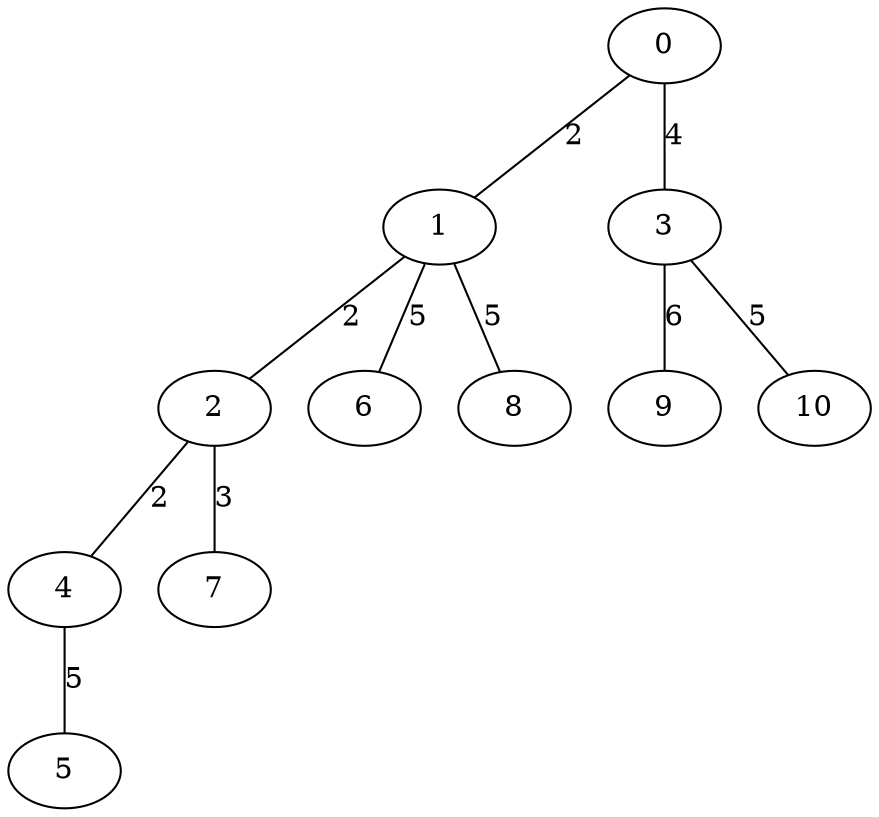 graph g {
  0 [ habit = 7, size = 95, x = 5, y = 5 ]
  1 [ habit = 4, size = 51, x = 6, y = 7 ]
  2 [ habit = 9, size = 392, x = 7, y = 7 ]
  3 [ habit = 8, size = 284, x = 3, y = 4 ]
  4 [ habit = 7, size = 161, x = 8, y = 5 ]
  5 [ base = 1, habit = 1, size = 108, x = 10, y = 4 ]
  6 [ habit = 6, size = 350, x = 4, y = 9 ]
  7 [ habit = 10, size = 361, x = 8, y = 9 ]
  8 [ habit = 2, size = 268, x = 6, y = 10 ]
  9 [ habit = 10, size = 245, x = 1, y = 4 ]
  10 [ base = 2, habit = 4, size = 223, x = 3, y = 1 ]

  0 -- 1 [ label = 2, weight = 2 ]
  0 -- 3 [ label = 4, weight = 4 ]
  1 -- 8 [ label = 5, weight = 5 ]
  1 -- 2 [ label = 2, weight = 2 ]
  1 -- 6 [ label = 5, weight = 5 ]
  2 -- 4 [ label = 2, weight = 2 ]
  2 -- 7 [ label = 3, weight = 3 ]
  3 -- 9 [ label = 6, weight = 6 ]
  3 -- 10 [ label = 5, weight = 5 ]
  4 -- 5 [ label = 5, weight = 5 ]
}

